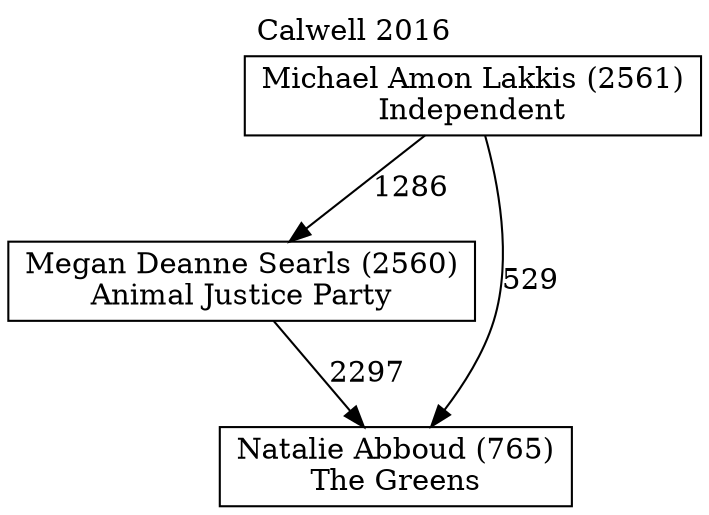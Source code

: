 // House preference flow
digraph "Natalie Abboud (765)_Calwell_2016" {
	graph [label="Calwell 2016" labelloc=t mclimit=10]
	node [shape=box]
	"Michael Amon Lakkis (2561)" [label="Michael Amon Lakkis (2561)
Independent"]
	"Megan Deanne Searls (2560)" [label="Megan Deanne Searls (2560)
Animal Justice Party"]
	"Natalie Abboud (765)" [label="Natalie Abboud (765)
The Greens"]
	"Michael Amon Lakkis (2561)" -> "Megan Deanne Searls (2560)" [label=1286]
	"Megan Deanne Searls (2560)" -> "Natalie Abboud (765)" [label=2297]
	"Michael Amon Lakkis (2561)" -> "Natalie Abboud (765)" [label=529]
}
